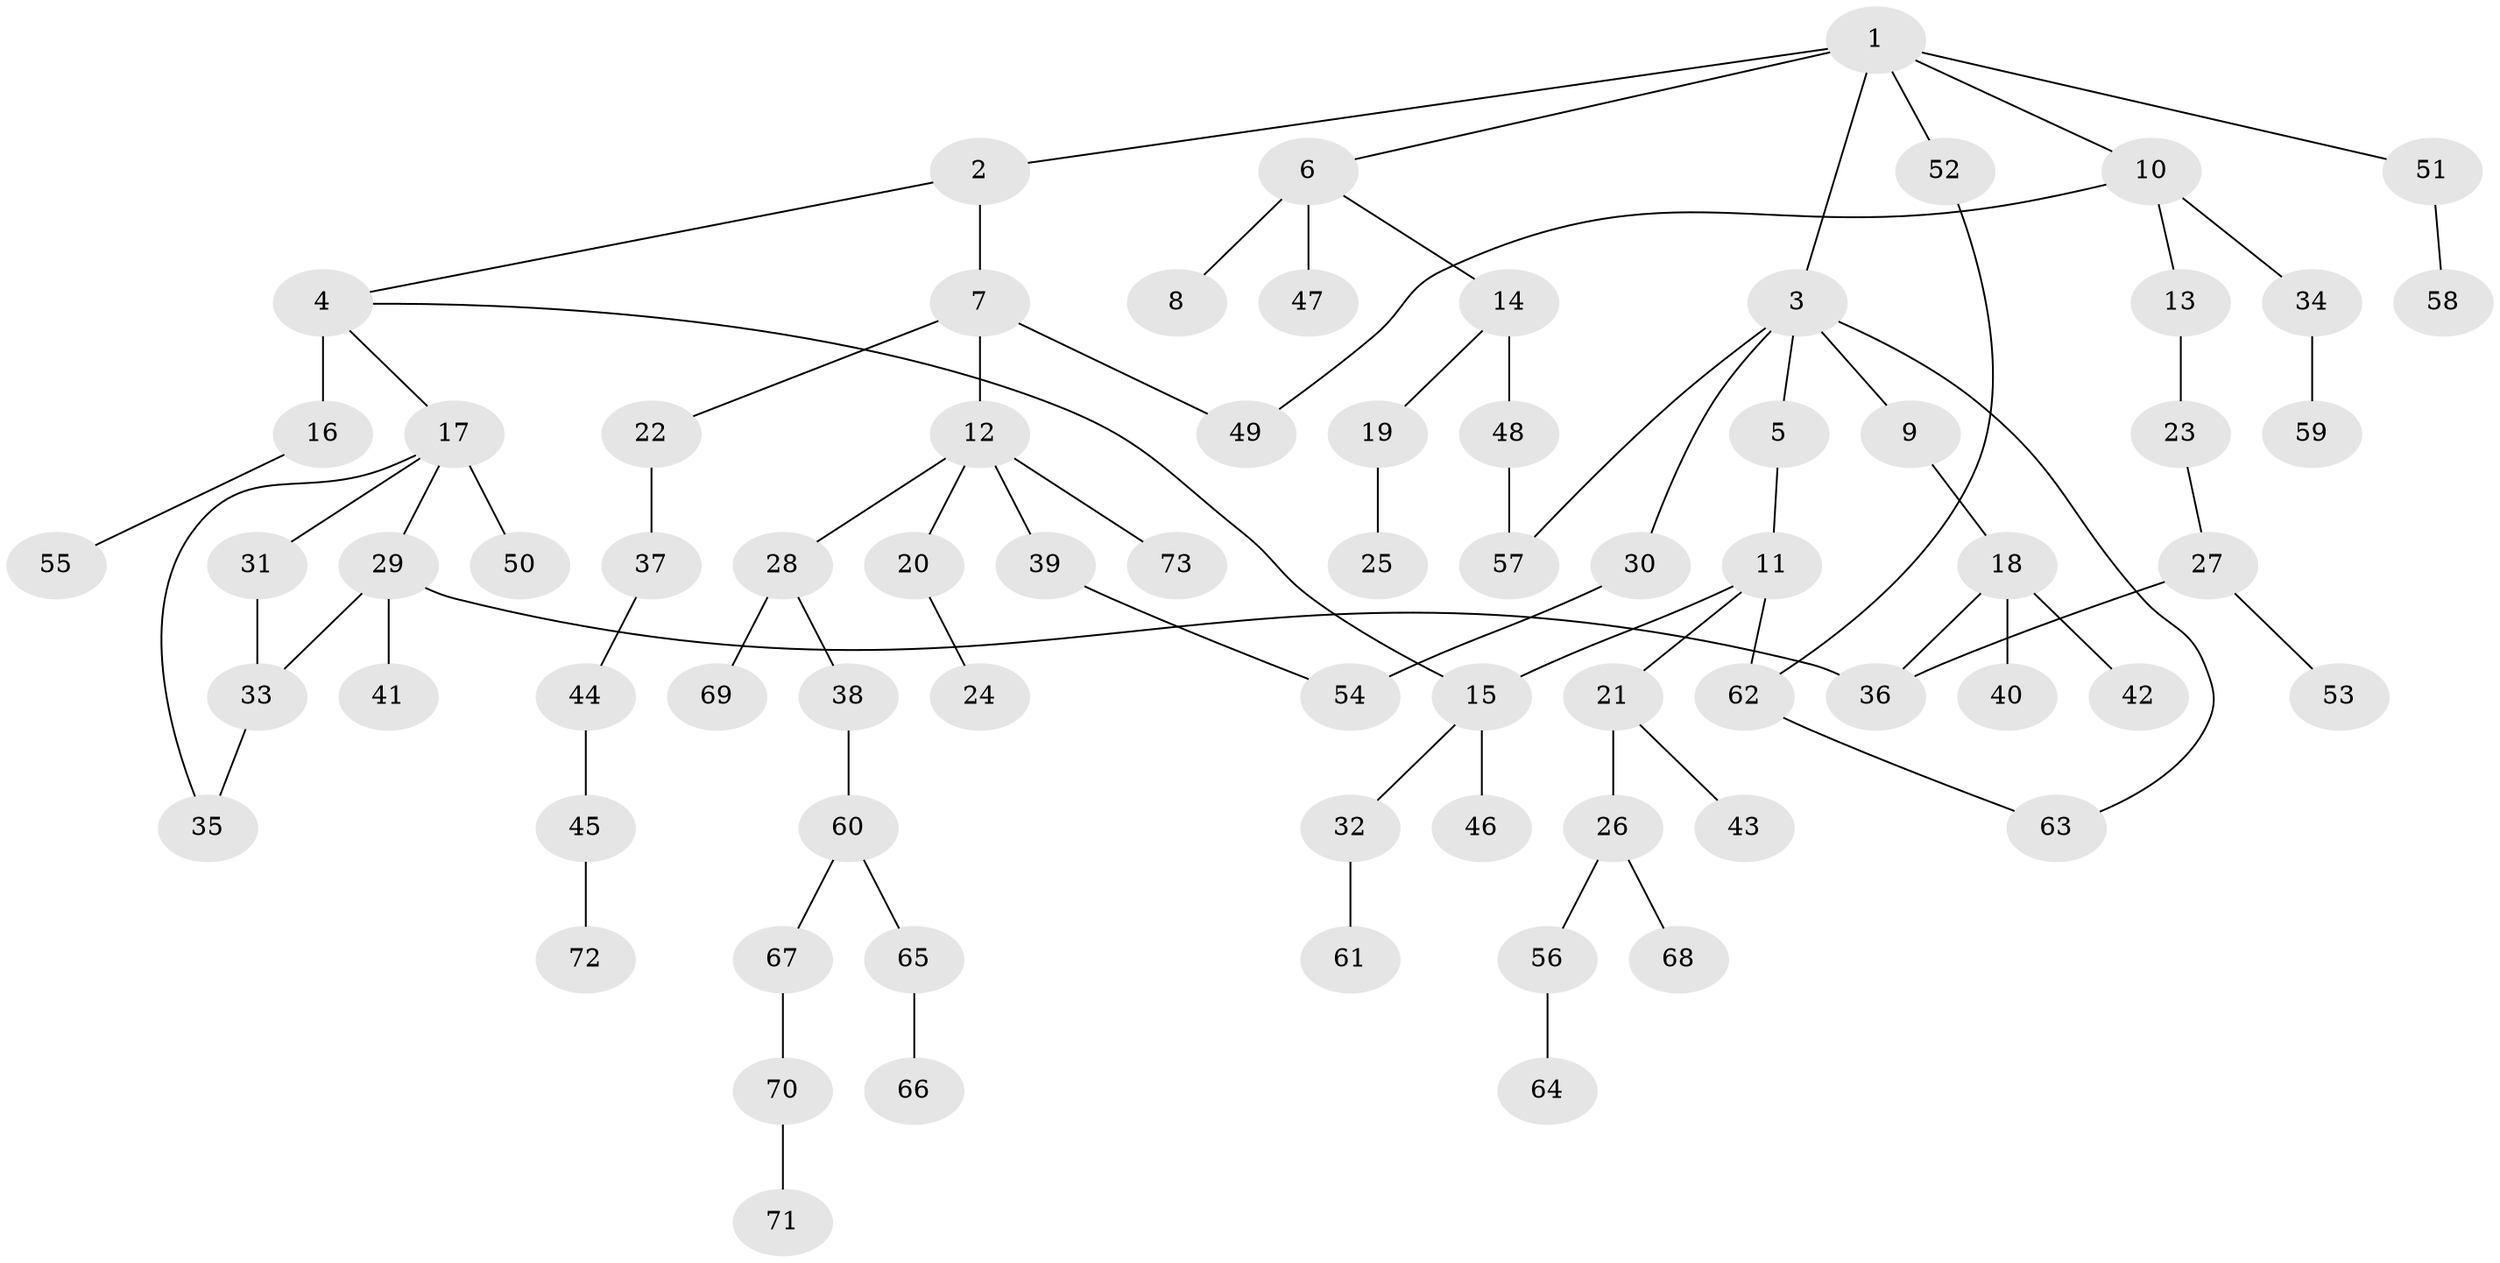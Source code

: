 // original degree distribution, {7: 0.013793103448275862, 4: 0.11724137931034483, 8: 0.006896551724137931, 2: 0.2482758620689655, 5: 0.020689655172413793, 3: 0.14482758620689656, 6: 0.006896551724137931, 1: 0.4413793103448276}
// Generated by graph-tools (version 1.1) at 2025/34/03/09/25 02:34:32]
// undirected, 73 vertices, 82 edges
graph export_dot {
graph [start="1"]
  node [color=gray90,style=filled];
  1;
  2;
  3;
  4;
  5;
  6;
  7;
  8;
  9;
  10;
  11;
  12;
  13;
  14;
  15;
  16;
  17;
  18;
  19;
  20;
  21;
  22;
  23;
  24;
  25;
  26;
  27;
  28;
  29;
  30;
  31;
  32;
  33;
  34;
  35;
  36;
  37;
  38;
  39;
  40;
  41;
  42;
  43;
  44;
  45;
  46;
  47;
  48;
  49;
  50;
  51;
  52;
  53;
  54;
  55;
  56;
  57;
  58;
  59;
  60;
  61;
  62;
  63;
  64;
  65;
  66;
  67;
  68;
  69;
  70;
  71;
  72;
  73;
  1 -- 2 [weight=1.0];
  1 -- 3 [weight=1.0];
  1 -- 6 [weight=1.0];
  1 -- 10 [weight=1.0];
  1 -- 51 [weight=1.0];
  1 -- 52 [weight=1.0];
  2 -- 4 [weight=1.0];
  2 -- 7 [weight=1.0];
  3 -- 5 [weight=1.0];
  3 -- 9 [weight=1.0];
  3 -- 30 [weight=1.0];
  3 -- 57 [weight=1.0];
  3 -- 63 [weight=1.0];
  4 -- 15 [weight=1.0];
  4 -- 16 [weight=4.0];
  4 -- 17 [weight=1.0];
  5 -- 11 [weight=1.0];
  6 -- 8 [weight=2.0];
  6 -- 14 [weight=1.0];
  6 -- 47 [weight=1.0];
  7 -- 12 [weight=2.0];
  7 -- 22 [weight=1.0];
  7 -- 49 [weight=1.0];
  9 -- 18 [weight=1.0];
  10 -- 13 [weight=1.0];
  10 -- 34 [weight=1.0];
  10 -- 49 [weight=1.0];
  11 -- 15 [weight=1.0];
  11 -- 21 [weight=1.0];
  11 -- 62 [weight=1.0];
  12 -- 20 [weight=1.0];
  12 -- 28 [weight=1.0];
  12 -- 39 [weight=1.0];
  12 -- 73 [weight=1.0];
  13 -- 23 [weight=1.0];
  14 -- 19 [weight=1.0];
  14 -- 48 [weight=1.0];
  15 -- 32 [weight=1.0];
  15 -- 46 [weight=1.0];
  16 -- 55 [weight=1.0];
  17 -- 29 [weight=1.0];
  17 -- 31 [weight=1.0];
  17 -- 35 [weight=1.0];
  17 -- 50 [weight=2.0];
  18 -- 36 [weight=1.0];
  18 -- 40 [weight=3.0];
  18 -- 42 [weight=1.0];
  19 -- 25 [weight=1.0];
  20 -- 24 [weight=1.0];
  21 -- 26 [weight=1.0];
  21 -- 43 [weight=1.0];
  22 -- 37 [weight=2.0];
  23 -- 27 [weight=1.0];
  26 -- 56 [weight=1.0];
  26 -- 68 [weight=1.0];
  27 -- 36 [weight=1.0];
  27 -- 53 [weight=1.0];
  28 -- 38 [weight=1.0];
  28 -- 69 [weight=1.0];
  29 -- 33 [weight=2.0];
  29 -- 36 [weight=1.0];
  29 -- 41 [weight=1.0];
  30 -- 54 [weight=2.0];
  31 -- 33 [weight=1.0];
  32 -- 61 [weight=1.0];
  33 -- 35 [weight=1.0];
  34 -- 59 [weight=1.0];
  37 -- 44 [weight=1.0];
  38 -- 60 [weight=1.0];
  39 -- 54 [weight=1.0];
  44 -- 45 [weight=1.0];
  45 -- 72 [weight=1.0];
  48 -- 57 [weight=1.0];
  51 -- 58 [weight=1.0];
  52 -- 62 [weight=1.0];
  56 -- 64 [weight=1.0];
  60 -- 65 [weight=1.0];
  60 -- 67 [weight=1.0];
  62 -- 63 [weight=1.0];
  65 -- 66 [weight=1.0];
  67 -- 70 [weight=2.0];
  70 -- 71 [weight=1.0];
}
